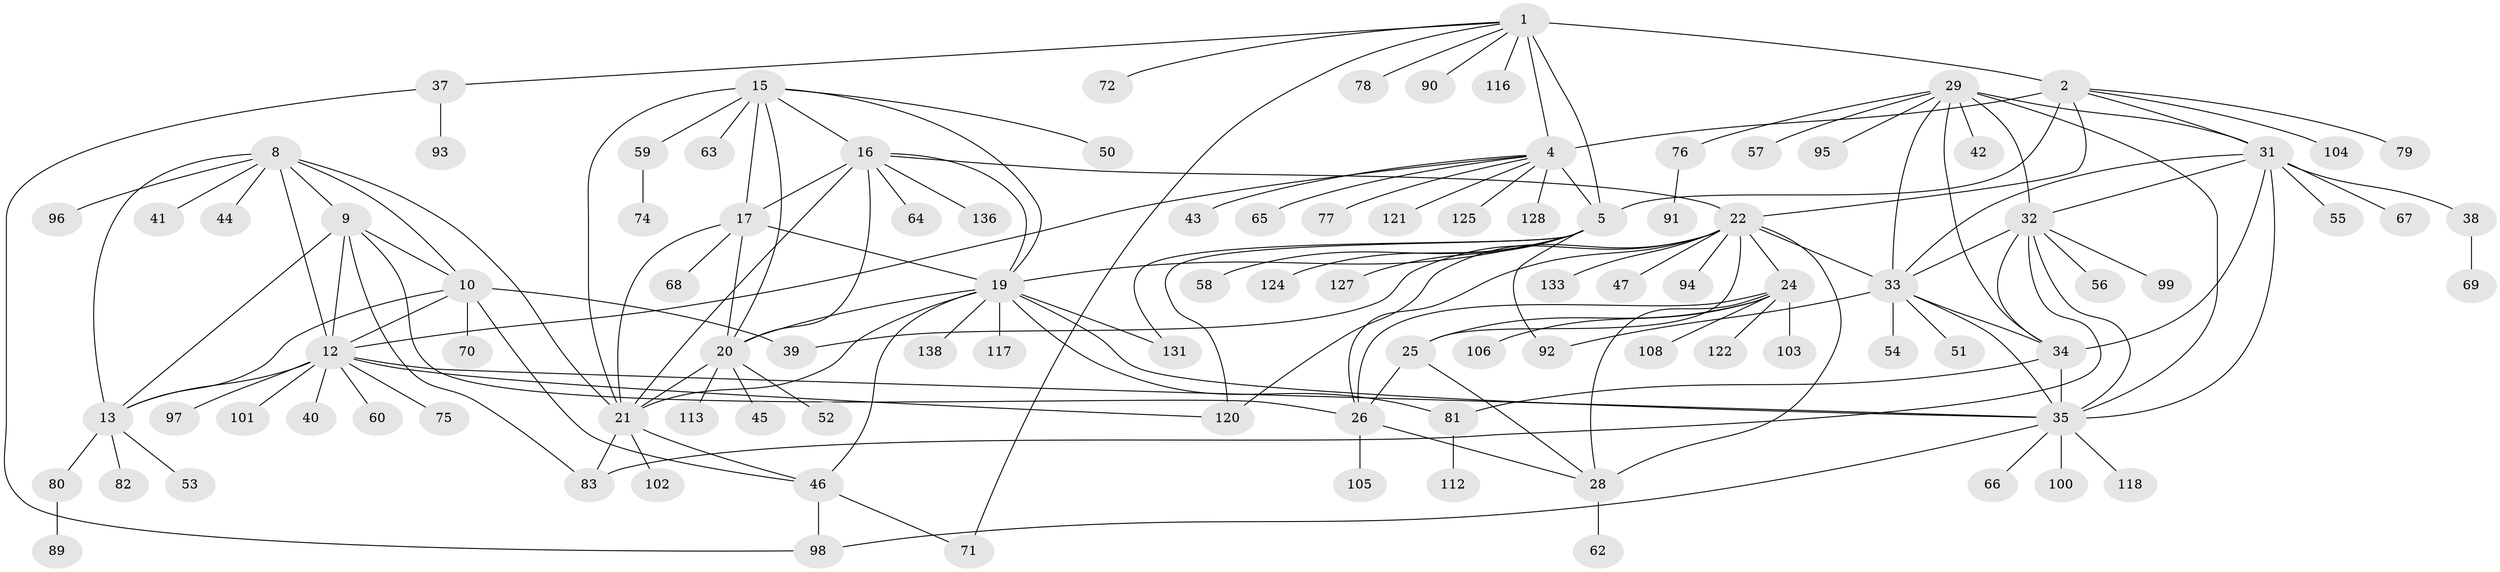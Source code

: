 // Generated by graph-tools (version 1.1) at 2025/52/02/27/25 19:52:16]
// undirected, 104 vertices, 157 edges
graph export_dot {
graph [start="1"]
  node [color=gray90,style=filled];
  1 [super="+109"];
  2 [super="+3"];
  4 [super="+7"];
  5 [super="+6"];
  8 [super="+11"];
  9;
  10 [super="+114"];
  12 [super="+14"];
  13 [super="+61"];
  15 [super="+132"];
  16;
  17 [super="+18"];
  19 [super="+87"];
  20 [super="+135"];
  21 [super="+110"];
  22 [super="+23"];
  24 [super="+27"];
  25 [super="+36"];
  26;
  28 [super="+140"];
  29 [super="+30"];
  31 [super="+119"];
  32 [super="+73"];
  33 [super="+88"];
  34 [super="+86"];
  35 [super="+115"];
  37 [super="+107"];
  38;
  39;
  40 [super="+49"];
  41;
  42;
  43;
  44;
  45;
  46 [super="+48"];
  47;
  50;
  51;
  52;
  53;
  54;
  55;
  56;
  57;
  58;
  59;
  60;
  62;
  63;
  64;
  65;
  66;
  67;
  68;
  69;
  70;
  71 [super="+85"];
  72 [super="+123"];
  74;
  75;
  76 [super="+84"];
  77;
  78;
  79;
  80 [super="+111"];
  81;
  82;
  83 [super="+130"];
  89;
  90;
  91;
  92;
  93;
  94;
  95;
  96;
  97;
  98 [super="+129"];
  99;
  100;
  101;
  102;
  103;
  104;
  105;
  106;
  108;
  112 [super="+126"];
  113;
  116;
  117;
  118;
  120 [super="+137"];
  121;
  122 [super="+134"];
  124;
  125;
  127;
  128;
  131;
  133 [super="+139"];
  136;
  138;
  1 -- 2 [weight=2];
  1 -- 4 [weight=2];
  1 -- 5 [weight=2];
  1 -- 37;
  1 -- 71;
  1 -- 72;
  1 -- 78;
  1 -- 90;
  1 -- 116;
  2 -- 4 [weight=4];
  2 -- 5 [weight=4];
  2 -- 22;
  2 -- 31;
  2 -- 79;
  2 -- 104;
  4 -- 5 [weight=4];
  4 -- 65;
  4 -- 128;
  4 -- 43;
  4 -- 77;
  4 -- 121;
  4 -- 125;
  4 -- 12;
  5 -- 58;
  5 -- 124;
  5 -- 131;
  5 -- 19;
  5 -- 92;
  5 -- 127;
  5 -- 120;
  8 -- 9 [weight=2];
  8 -- 10 [weight=2];
  8 -- 12 [weight=4];
  8 -- 13 [weight=2];
  8 -- 44;
  8 -- 96;
  8 -- 41;
  8 -- 21;
  9 -- 10;
  9 -- 12 [weight=2];
  9 -- 13;
  9 -- 26;
  9 -- 83;
  10 -- 12 [weight=2];
  10 -- 13;
  10 -- 39;
  10 -- 46;
  10 -- 70;
  12 -- 13 [weight=2];
  12 -- 75;
  12 -- 97;
  12 -- 35;
  12 -- 101;
  12 -- 40;
  12 -- 120;
  12 -- 60;
  13 -- 53;
  13 -- 80;
  13 -- 82;
  15 -- 16;
  15 -- 17 [weight=2];
  15 -- 19;
  15 -- 20;
  15 -- 21;
  15 -- 50;
  15 -- 59;
  15 -- 63;
  16 -- 17 [weight=2];
  16 -- 19;
  16 -- 20;
  16 -- 21;
  16 -- 64;
  16 -- 136;
  16 -- 22;
  17 -- 19 [weight=2];
  17 -- 20 [weight=2];
  17 -- 21 [weight=2];
  17 -- 68;
  19 -- 20;
  19 -- 21;
  19 -- 35;
  19 -- 46;
  19 -- 117;
  19 -- 131;
  19 -- 138;
  19 -- 81;
  20 -- 21;
  20 -- 45;
  20 -- 52;
  20 -- 113;
  21 -- 83;
  21 -- 102;
  21 -- 46;
  22 -- 24 [weight=4];
  22 -- 25 [weight=2];
  22 -- 26 [weight=2];
  22 -- 28 [weight=2];
  22 -- 33;
  22 -- 39;
  22 -- 120;
  22 -- 133;
  22 -- 47;
  22 -- 94;
  24 -- 25 [weight=2];
  24 -- 26 [weight=2];
  24 -- 28 [weight=2];
  24 -- 103;
  24 -- 106;
  24 -- 122;
  24 -- 108;
  25 -- 26;
  25 -- 28;
  26 -- 28;
  26 -- 105;
  28 -- 62;
  29 -- 31 [weight=2];
  29 -- 32 [weight=2];
  29 -- 33 [weight=2];
  29 -- 34 [weight=2];
  29 -- 35 [weight=2];
  29 -- 42;
  29 -- 76;
  29 -- 95;
  29 -- 57;
  31 -- 32;
  31 -- 33;
  31 -- 34;
  31 -- 35;
  31 -- 38;
  31 -- 55;
  31 -- 67;
  32 -- 33;
  32 -- 34;
  32 -- 35;
  32 -- 56;
  32 -- 99;
  32 -- 83;
  33 -- 34;
  33 -- 35;
  33 -- 51;
  33 -- 54;
  33 -- 92;
  34 -- 35;
  34 -- 81;
  35 -- 66;
  35 -- 98;
  35 -- 100;
  35 -- 118;
  37 -- 93;
  37 -- 98;
  38 -- 69;
  46 -- 71;
  46 -- 98;
  59 -- 74;
  76 -- 91;
  80 -- 89;
  81 -- 112;
}
